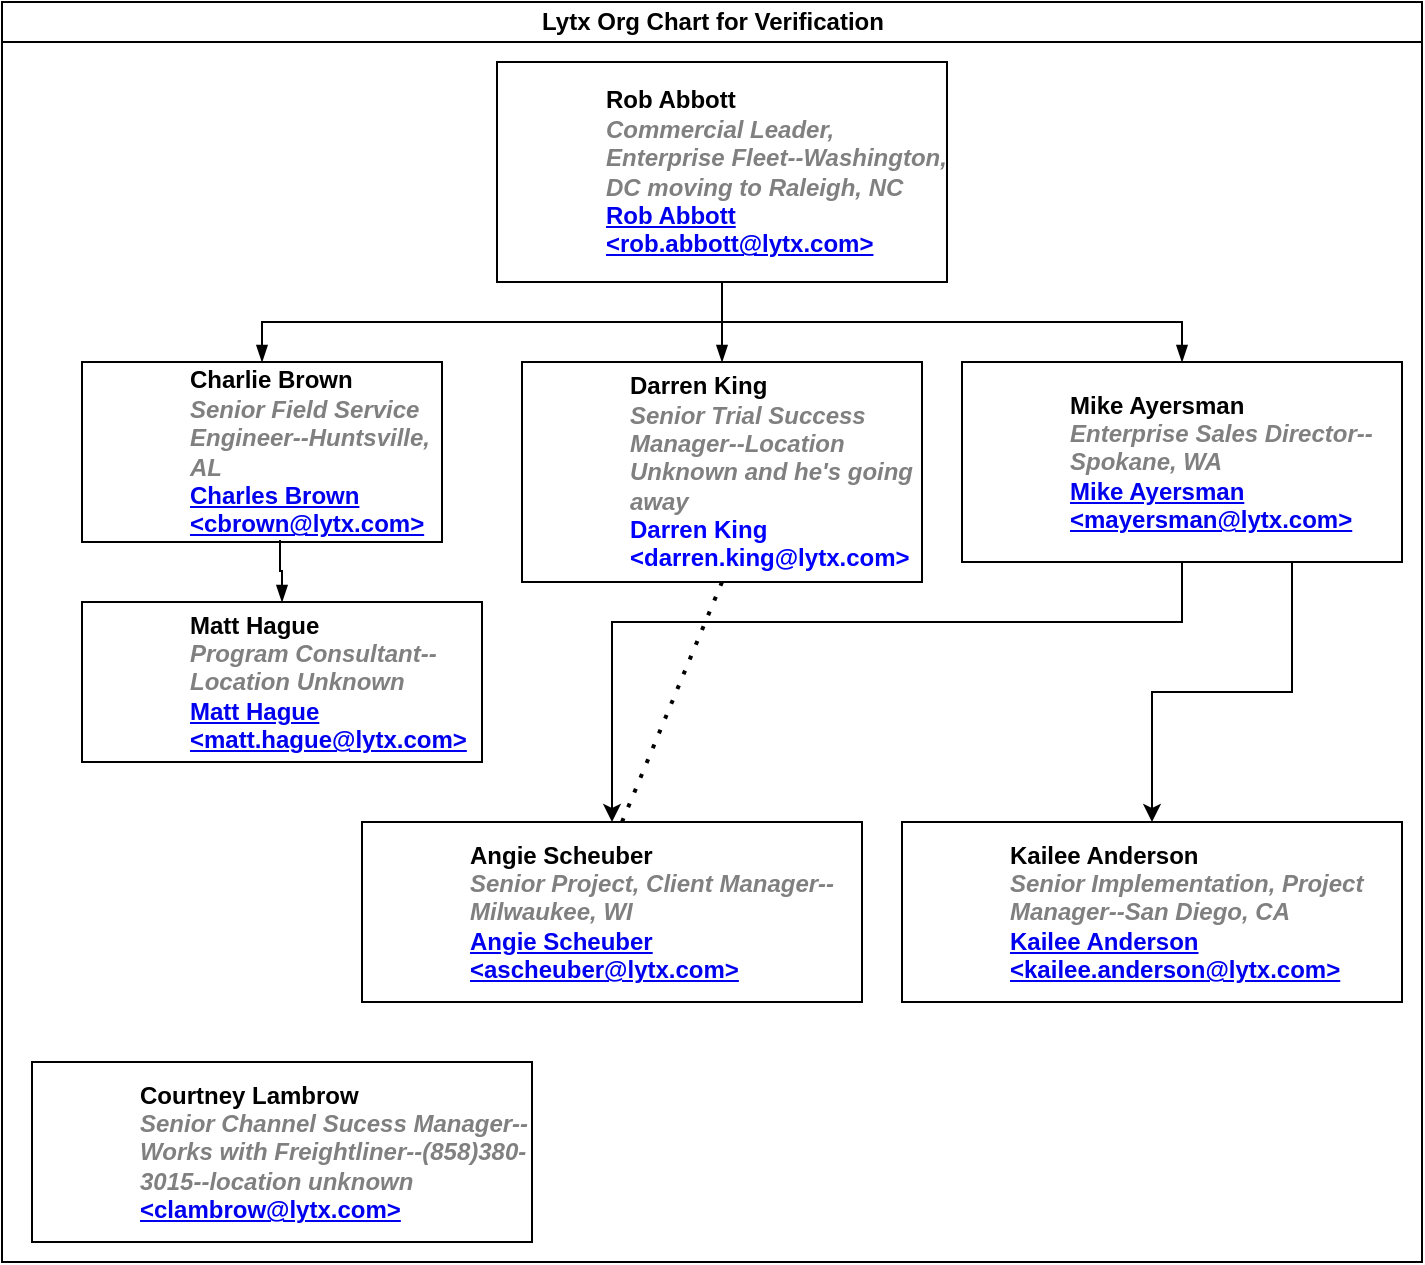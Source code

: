<mxfile version="14.4.4" type="github">
  <diagram id="prtHgNgQTEPvFCAcTncT" name="Page-1">
    <mxGraphModel dx="1402" dy="733" grid="1" gridSize="10" guides="1" tooltips="1" connect="1" arrows="1" fold="1" page="1" pageScale="1" pageWidth="827" pageHeight="1169" math="0" shadow="0">
      <root>
        <mxCell id="0" />
        <mxCell id="1" parent="0" />
        <mxCell id="dNxyNK7c78bLwvsdeMH5-11" value="Lytx Org Chart for Verification" style="swimlane;html=1;startSize=20;horizontal=1;containerType=tree;glass=0;" parent="1" vertex="1">
          <mxGeometry x="40" y="40" width="710" height="630" as="geometry" />
        </mxCell>
        <UserObject label="Charlie Brown&lt;br&gt;&lt;font color=&quot;#808080&quot;&gt;&lt;i&gt;Senior Field Service Engineer--Huntsville, AL&lt;/i&gt;&lt;/font&gt;&lt;br&gt;&lt;a href=&quot;mailto:%email%&quot;&gt;Charles Brown &amp;lt;cbrown@lytx.com&amp;gt;&lt;/a&gt;" name="Edward Morrison" position="Brand Manager" location="Office 2" email="me@example.com" placeholders="1" link="https://www.draw.io" id="dNxyNK7c78bLwvsdeMH5-14">
          <mxCell style="label;image=https://cdn3.iconfinder.com/data/icons/user-avatars-1/512/users-10-3-128.png;whiteSpace=wrap;html=1;rounded=0;glass=0;treeFolding=1;treeMoving=1;" parent="dNxyNK7c78bLwvsdeMH5-11" vertex="1">
            <mxGeometry x="40" y="180" width="180" height="90" as="geometry" />
          </mxCell>
        </UserObject>
        <UserObject label="Darren King&lt;br&gt;&lt;font color=&quot;#808080&quot;&gt;&lt;i&gt;Senior Trial Success Manager--Location Unknown and he&#39;s going away&lt;/i&gt;&lt;/font&gt;&lt;br&gt;&lt;font color=&quot;#0000ff&quot;&gt;Darren King &amp;lt;darren.king@lytx.com&amp;gt;&lt;/font&gt;" name="Evan Valet" position="HR Director" location="Office 4" email="me@example.com" placeholders="1" link="https://www.draw.io" id="dNxyNK7c78bLwvsdeMH5-16">
          <mxCell style="label;image=https://cdn3.iconfinder.com/data/icons/user-avatars-1/512/users-9-2-128.png;whiteSpace=wrap;html=1;rounded=0;glass=0;treeFolding=1;treeMoving=1;" parent="dNxyNK7c78bLwvsdeMH5-11" vertex="1">
            <mxGeometry x="260" y="180" width="200" height="110" as="geometry" />
          </mxCell>
        </UserObject>
        <mxCell id="a8-__GU96qs3UvvVJ_sT-12" style="edgeStyle=orthogonalEdgeStyle;rounded=0;orthogonalLoop=1;jettySize=auto;html=1;exitX=0.5;exitY=1;exitDx=0;exitDy=0;entryX=0.5;entryY=0;entryDx=0;entryDy=0;" edge="1" parent="dNxyNK7c78bLwvsdeMH5-11" source="dNxyNK7c78bLwvsdeMH5-18" target="a8-__GU96qs3UvvVJ_sT-7">
          <mxGeometry relative="1" as="geometry">
            <mxPoint x="410" y="420" as="targetPoint" />
            <Array as="points">
              <mxPoint x="590" y="310" />
              <mxPoint x="305" y="310" />
            </Array>
          </mxGeometry>
        </mxCell>
        <mxCell id="a8-__GU96qs3UvvVJ_sT-13" style="edgeStyle=orthogonalEdgeStyle;rounded=0;orthogonalLoop=1;jettySize=auto;html=1;exitX=0.75;exitY=1;exitDx=0;exitDy=0;entryX=0.5;entryY=0;entryDx=0;entryDy=0;" edge="1" parent="dNxyNK7c78bLwvsdeMH5-11" source="dNxyNK7c78bLwvsdeMH5-18" target="a8-__GU96qs3UvvVJ_sT-11">
          <mxGeometry relative="1" as="geometry" />
        </mxCell>
        <UserObject label="Mike Ayersman&lt;br&gt;&lt;i style=&quot;color: gray&quot;&gt;Enterprise Sales Director--Spokane, WA&lt;/i&gt;&lt;br&gt;&lt;a href=&quot;mailto:%email%&quot;&gt;Mike Ayersman &amp;lt;mayersman@lytx.com&amp;gt;&lt;/a&gt;" name="Alison Donovan" position="System Admin" location="Office 3" email="me@example.com" placeholders="1" link="https://www.draw.io" id="dNxyNK7c78bLwvsdeMH5-18">
          <mxCell style="label;image=https://cdn3.iconfinder.com/data/icons/user-avatars-1/512/users-2-128.png;whiteSpace=wrap;html=1;rounded=0;glass=0;" parent="dNxyNK7c78bLwvsdeMH5-11" vertex="1">
            <mxGeometry x="480" y="180" width="220" height="100" as="geometry" />
          </mxCell>
        </UserObject>
        <mxCell id="a8-__GU96qs3UvvVJ_sT-8" value="" style="endArrow=blockThin;endFill=1;fontSize=11;edgeStyle=elbowEdgeStyle;elbow=vertical;rounded=0;exitX=0.55;exitY=0.989;exitDx=0;exitDy=0;exitPerimeter=0;" edge="1" target="a8-__GU96qs3UvvVJ_sT-16" source="dNxyNK7c78bLwvsdeMH5-14" parent="dNxyNK7c78bLwvsdeMH5-11">
          <mxGeometry relative="1" as="geometry">
            <mxPoint x="355" y="200" as="sourcePoint" />
          </mxGeometry>
        </mxCell>
        <UserObject label="Angie Scheuber&lt;br&gt;&lt;i&gt;&lt;font color=&quot;#808080&quot;&gt;Senior Project, Client Manager--Milwaukee, WI&lt;/font&gt;&lt;/i&gt;&lt;br&gt;&lt;a href=&quot;mailto:me@example.com&quot;&gt;Angie Scheuber &amp;lt;ascheuber@lytx.com&amp;gt;&lt;/a&gt;" name="Tessa Miller" position="CFO" location="Office 1" email="me@example.com" placeholders="1" link="https://www.draw.io" id="a8-__GU96qs3UvvVJ_sT-7">
          <mxCell style="label;image=https://cdn3.iconfinder.com/data/icons/user-avatars-1/512/users-3-128.png;whiteSpace=wrap;html=1;rounded=0;glass=0;treeMoving=1;treeFolding=1;" vertex="1" parent="dNxyNK7c78bLwvsdeMH5-11">
            <mxGeometry x="180" y="410" width="250" height="90" as="geometry" />
          </mxCell>
        </UserObject>
        <UserObject label="Kailee Anderson&lt;br&gt;&lt;i&gt;&lt;font color=&quot;#808080&quot;&gt;Senior Implementation, Project Manager--San Diego, CA&lt;/font&gt;&lt;/i&gt;&lt;br&gt;&lt;a href=&quot;mailto:me@example.com&quot;&gt;Kailee Anderson &amp;lt;kailee.anderson@lytx.com&amp;gt;&lt;/a&gt;" name="Tessa Miller" position="CFO" location="Office 1" email="me@example.com" placeholders="1" link="https://www.draw.io" id="a8-__GU96qs3UvvVJ_sT-11">
          <mxCell style="label;image=https://cdn3.iconfinder.com/data/icons/user-avatars-1/512/users-3-128.png;whiteSpace=wrap;html=1;rounded=0;glass=0;treeMoving=1;treeFolding=1;" vertex="1" parent="dNxyNK7c78bLwvsdeMH5-11">
            <mxGeometry x="450" y="410" width="250" height="90" as="geometry" />
          </mxCell>
        </UserObject>
        <mxCell id="a8-__GU96qs3UvvVJ_sT-14" value="" style="endArrow=none;dashed=1;html=1;dashPattern=1 3;strokeWidth=2;entryX=0.5;entryY=1;entryDx=0;entryDy=0;" edge="1" parent="dNxyNK7c78bLwvsdeMH5-11" target="dNxyNK7c78bLwvsdeMH5-16">
          <mxGeometry width="50" height="50" relative="1" as="geometry">
            <mxPoint x="310" y="410" as="sourcePoint" />
            <mxPoint x="420" y="340" as="targetPoint" />
          </mxGeometry>
        </mxCell>
        <UserObject label="Matt Hague&lt;br&gt;&lt;i style=&quot;color: gray&quot;&gt;Program Consultant--Location Unknown&lt;/i&gt;&lt;br&gt;&lt;a href=&quot;mailto:%email%&quot;&gt;Matt Hague &amp;lt;matt.hague@lytx.com&amp;gt;&lt;/a&gt;" name="Edward Morrison" position="Brand Manager" location="Office 2" email="me@example.com" placeholders="1" link="https://www.draw.io" id="a8-__GU96qs3UvvVJ_sT-16">
          <mxCell style="label;image=https://cdn3.iconfinder.com/data/icons/user-avatars-1/512/users-10-3-128.png;whiteSpace=wrap;html=1;rounded=0;glass=0;treeFolding=1;treeMoving=1;" vertex="1" parent="dNxyNK7c78bLwvsdeMH5-11">
            <mxGeometry x="40" y="300" width="200" height="80" as="geometry" />
          </mxCell>
        </UserObject>
        <UserObject label="Rob Abbott&lt;br&gt;&lt;i&gt;&lt;font color=&quot;#808080&quot;&gt;Commercial Leader, Enterprise Fleet--Washington, DC moving to Raleigh, NC&lt;/font&gt;&lt;/i&gt;&lt;br&gt;&lt;a href=&quot;mailto:%email%&quot;&gt;Rob Abbott &amp;lt;rob.abbott@lytx.com&amp;gt;&lt;/a&gt;" name="Alison Donovan" position="System Admin" location="Office 3" email="me@example.com" placeholders="1" link="https://www.draw.io" id="a8-__GU96qs3UvvVJ_sT-17">
          <mxCell style="label;image=https://cdn3.iconfinder.com/data/icons/user-avatars-1/512/users-2-128.png;whiteSpace=wrap;html=1;rounded=0;glass=0;" vertex="1" parent="dNxyNK7c78bLwvsdeMH5-11">
            <mxGeometry x="247.5" y="30" width="225" height="110" as="geometry" />
          </mxCell>
        </UserObject>
        <mxCell id="dNxyNK7c78bLwvsdeMH5-17" value="" style="endArrow=blockThin;endFill=1;fontSize=11;edgeStyle=elbowEdgeStyle;elbow=vertical;rounded=0;exitX=0.5;exitY=1;exitDx=0;exitDy=0;" parent="dNxyNK7c78bLwvsdeMH5-11" source="a8-__GU96qs3UvvVJ_sT-17" target="dNxyNK7c78bLwvsdeMH5-18" edge="1">
          <mxGeometry relative="1" as="geometry">
            <mxPoint x="360" y="120" as="sourcePoint" />
            <Array as="points">
              <mxPoint x="479" y="160" />
            </Array>
          </mxGeometry>
        </mxCell>
        <mxCell id="dNxyNK7c78bLwvsdeMH5-15" value="" style="endArrow=blockThin;endFill=1;fontSize=11;edgeStyle=elbowEdgeStyle;elbow=vertical;rounded=0;exitX=0.5;exitY=1;exitDx=0;exitDy=0;" parent="dNxyNK7c78bLwvsdeMH5-11" source="a8-__GU96qs3UvvVJ_sT-17" target="dNxyNK7c78bLwvsdeMH5-16" edge="1">
          <mxGeometry relative="1" as="geometry">
            <mxPoint x="360" y="120" as="sourcePoint" />
          </mxGeometry>
        </mxCell>
        <mxCell id="dNxyNK7c78bLwvsdeMH5-13" value="" style="endArrow=blockThin;endFill=1;fontSize=11;edgeStyle=elbowEdgeStyle;elbow=vertical;rounded=0;exitX=0.5;exitY=1;exitDx=0;exitDy=0;" parent="dNxyNK7c78bLwvsdeMH5-11" source="a8-__GU96qs3UvvVJ_sT-17" target="dNxyNK7c78bLwvsdeMH5-14" edge="1">
          <mxGeometry relative="1" as="geometry">
            <mxPoint x="360" y="120" as="sourcePoint" />
          </mxGeometry>
        </mxCell>
        <UserObject label="Courtney Lambrow&lt;br&gt;&lt;i&gt;&lt;font color=&quot;#808080&quot;&gt;Senior Channel Sucess Manager--Works with Freightliner--(858)380-3015--location unknown&lt;/font&gt;&lt;/i&gt;&lt;br&gt;&lt;a href=&quot;mailto:me@example.com&quot;&gt;&amp;lt;clambrow@lytx.com&amp;gt;&lt;/a&gt;" name="Tessa Miller" position="CFO" location="Office 1" email="me@example.com" placeholders="1" link="https://www.draw.io" id="a8-__GU96qs3UvvVJ_sT-23">
          <mxCell style="label;image=https://cdn3.iconfinder.com/data/icons/user-avatars-1/512/users-3-128.png;whiteSpace=wrap;html=1;rounded=0;glass=0;treeMoving=1;treeFolding=1;" vertex="1" parent="dNxyNK7c78bLwvsdeMH5-11">
            <mxGeometry x="15" y="530" width="250" height="90" as="geometry" />
          </mxCell>
        </UserObject>
      </root>
    </mxGraphModel>
  </diagram>
</mxfile>
